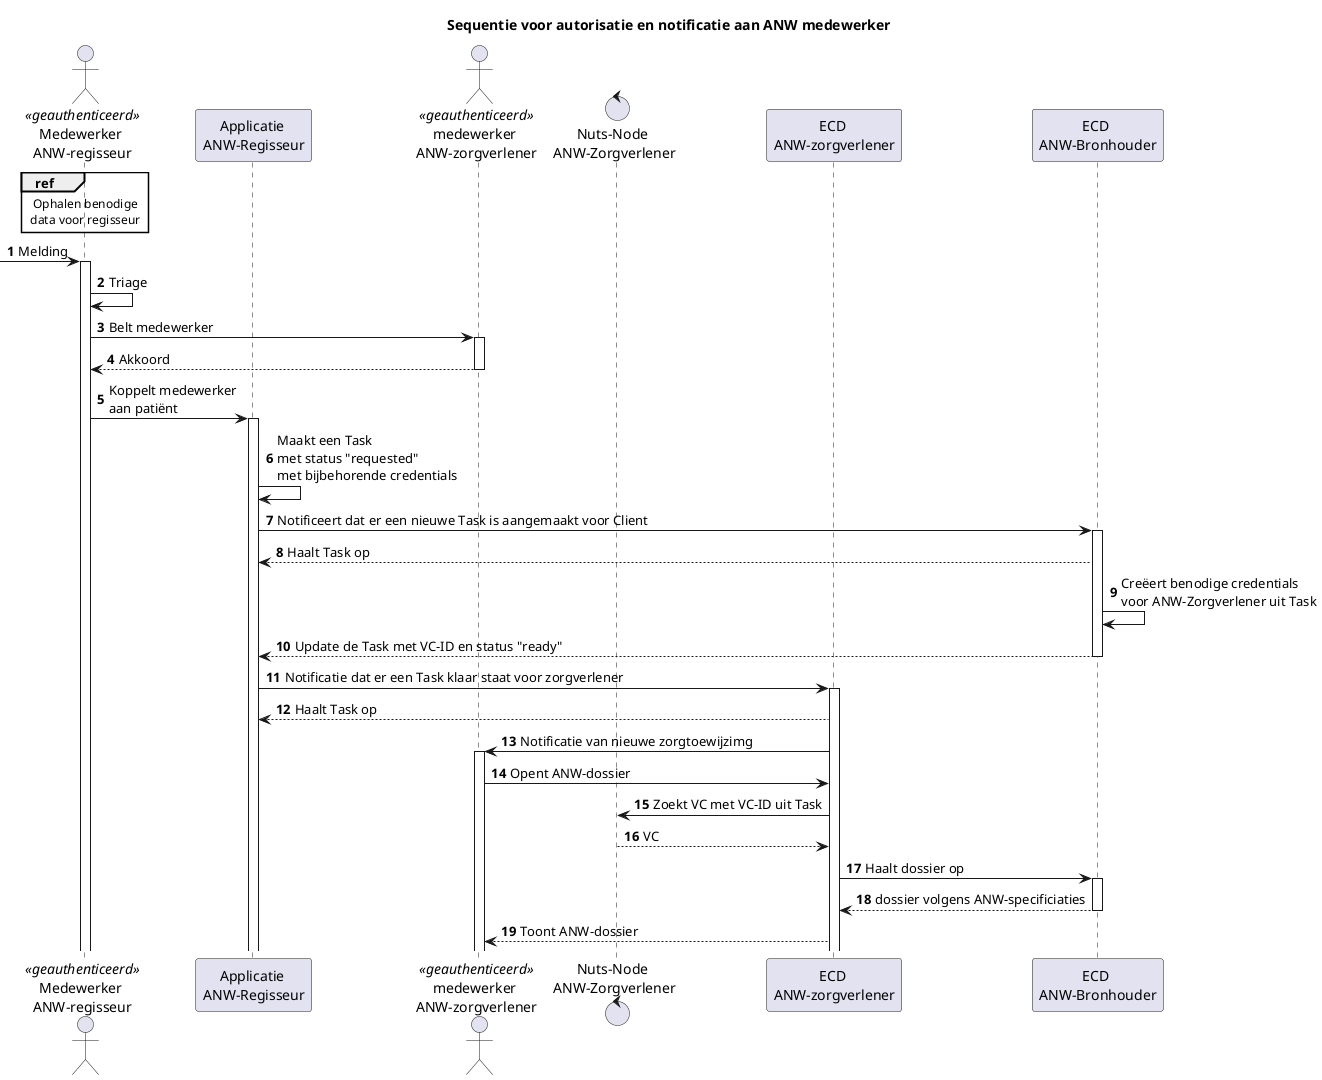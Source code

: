 @startuml
'https://plantuml.com/sequence-diagram

title Sequentie voor autorisatie en notificatie aan ANW medewerker

autonumber
actor ZMWANW as "Medewerker \nANW-regisseur"<<geauthenticeerd>>
participant ANWSystem as "Applicatie \nANW-Regisseur"
actor ANWEmpl as "medewerker \nANW-zorgverlener"<<geauthenticeerd>>
control nNodeB as "Nuts-Node \nANW-Zorgverlener"
participant VVTA as "ECD \nANW-zorgverlener"
participant VVTB as "ECD \nANW-Bronhouder"

ref over ZMWANW:Ophalen benodige\ndata voor regisseur
-> ZMWANW ++: Melding
ZMWANW -> ZMWANW: Triage
ZMWANW -> ANWEmpl ++: Belt medewerker
return Akkoord
ZMWANW -> ANWSystem++: Koppelt medewerker\naan patiënt
ANWSystem -> ANWSystem : Maakt een Task \nmet status "requested" \nmet bijbehorende credentials
ANWSystem -> VVTB++: Notificeert dat er een nieuwe Task is aangemaakt voor Client
VVTB --> ANWSystem: Haalt Task op
VVTB -> VVTB: Creëert benodige credentials \nvoor ANW-Zorgverlener uit Task
VVTB --> ANWSystem --: Update de Task met VC-ID en status "ready"
ANWSystem -> VVTA ++: Notificatie dat er een Task klaar staat voor zorgverlener
VVTA --> ANWSystem: Haalt Task op
VVTA -> ANWEmpl ++: Notificatie van nieuwe zorgtoewijzimg

ANWEmpl -> VVTA: Opent ANW-dossier
VVTA -> nNodeB: Zoekt VC met VC-ID uit Task
nNodeB --> VVTA: VC
VVTA -> VVTB ++: Haalt dossier op
return dossier volgens ANW-specificiaties
VVTA --> ANWEmpl: Toont ANW-dossier

@enduml
